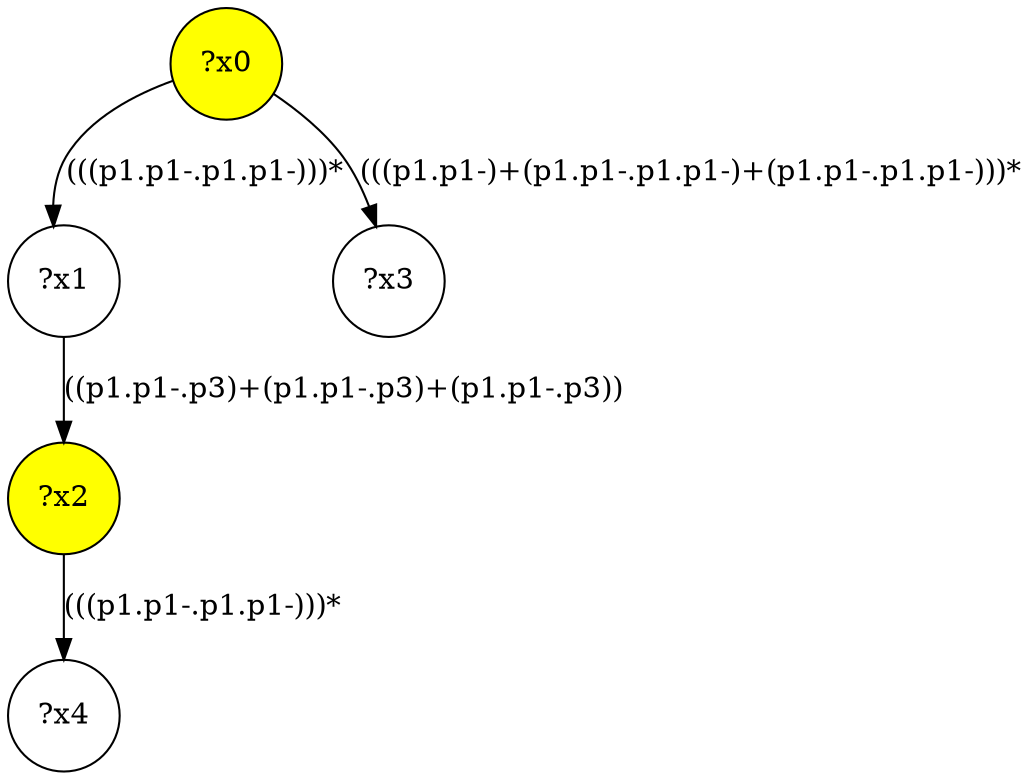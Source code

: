 digraph g {
	x0 [fillcolor="yellow", style="filled," shape=circle, label="?x0"];
	x2 [fillcolor="yellow", style="filled," shape=circle, label="?x2"];
	x1 [shape=circle, label="?x1"];
	x0 -> x1 [label="(((p1.p1-.p1.p1-)))*"];
	x1 -> x2 [label="((p1.p1-.p3)+(p1.p1-.p3)+(p1.p1-.p3))"];
	x3 [shape=circle, label="?x3"];
	x0 -> x3 [label="(((p1.p1-)+(p1.p1-.p1.p1-)+(p1.p1-.p1.p1-)))*"];
	x4 [shape=circle, label="?x4"];
	x2 -> x4 [label="(((p1.p1-.p1.p1-)))*"];
}
